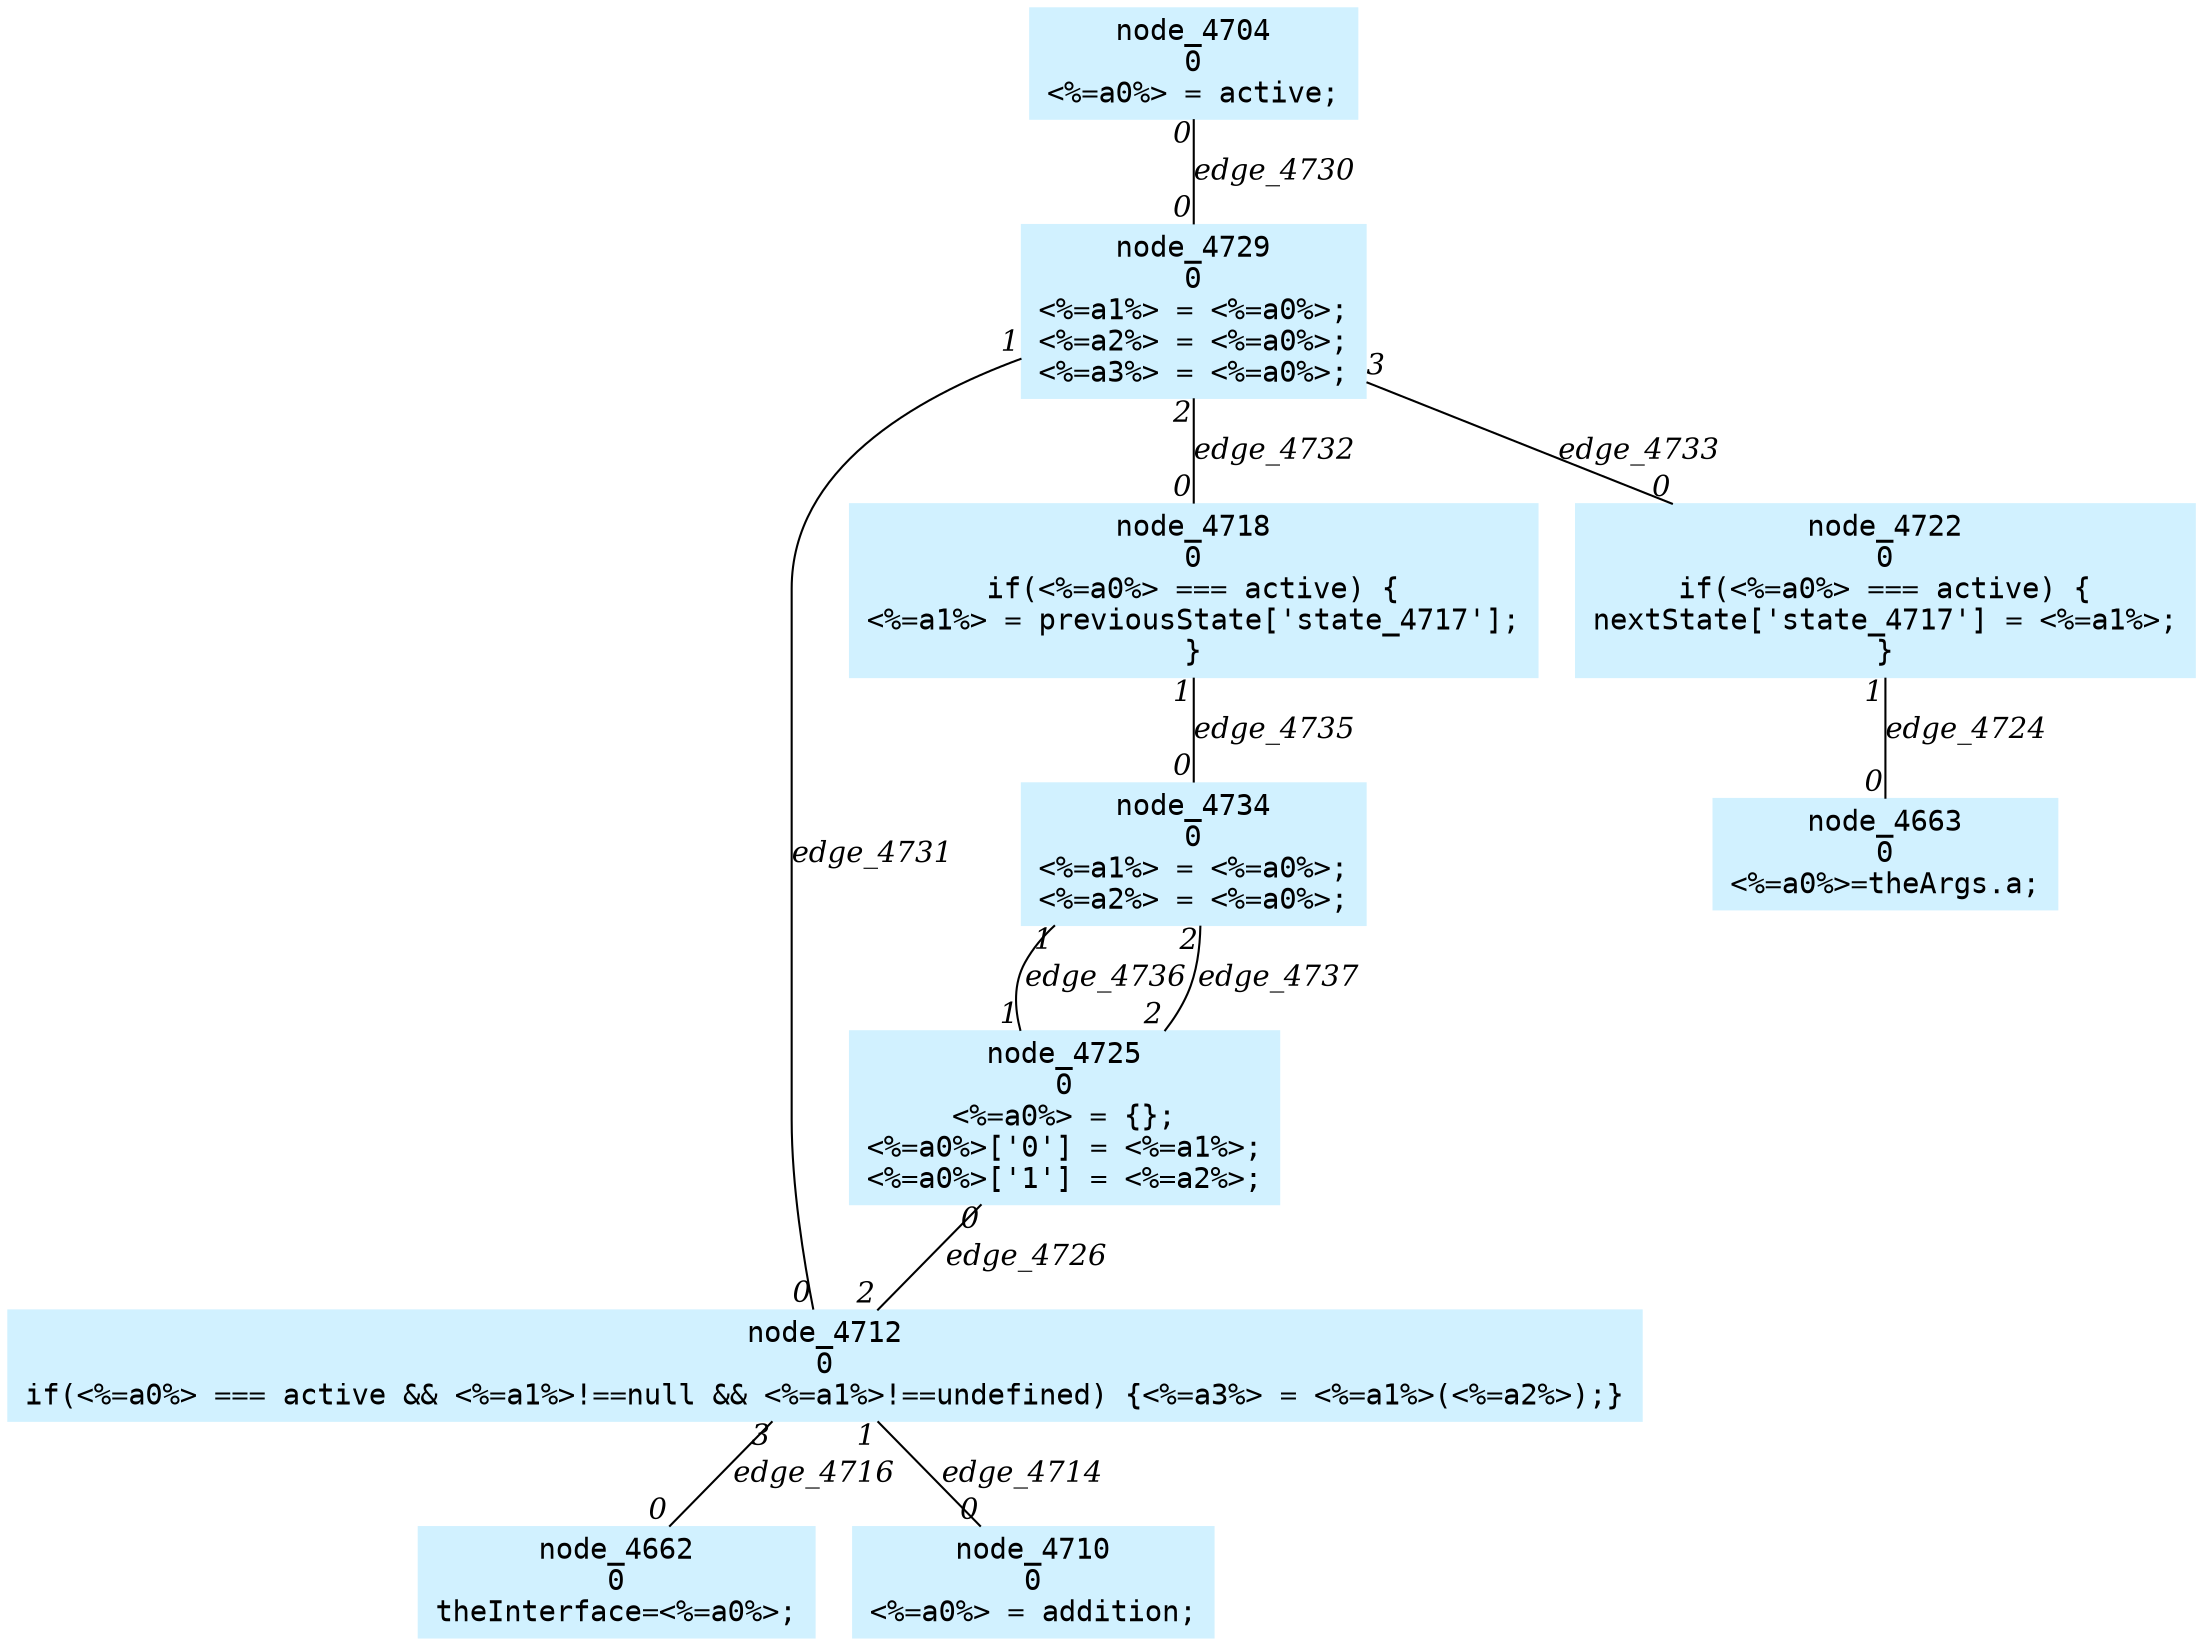 digraph g{node_4662 [shape=box, style=filled, color="#d1f1ff", fontname="Courier", label="node_4662
0
theInterface=<%=a0%>;
" ]
node_4663 [shape=box, style=filled, color="#d1f1ff", fontname="Courier", label="node_4663
0
<%=a0%>=theArgs.a;
" ]
node_4704 [shape=box, style=filled, color="#d1f1ff", fontname="Courier", label="node_4704
0
<%=a0%> = active;
" ]
node_4710 [shape=box, style=filled, color="#d1f1ff", fontname="Courier", label="node_4710
0
<%=a0%> = addition;
" ]
node_4712 [shape=box, style=filled, color="#d1f1ff", fontname="Courier", label="node_4712
0
if(<%=a0%> === active && <%=a1%>!==null && <%=a1%>!==undefined) {<%=a3%> = <%=a1%>(<%=a2%>);}
" ]
node_4718 [shape=box, style=filled, color="#d1f1ff", fontname="Courier", label="node_4718
0
if(<%=a0%> === active) {
<%=a1%> = previousState['state_4717'];
}
" ]
node_4722 [shape=box, style=filled, color="#d1f1ff", fontname="Courier", label="node_4722
0
if(<%=a0%> === active) {
nextState['state_4717'] = <%=a1%>;
}
" ]
node_4725 [shape=box, style=filled, color="#d1f1ff", fontname="Courier", label="node_4725
0
<%=a0%> = {};
<%=a0%>['0'] = <%=a1%>;
<%=a0%>['1'] = <%=a2%>;
" ]
node_4729 [shape=box, style=filled, color="#d1f1ff", fontname="Courier", label="node_4729
0
<%=a1%> = <%=a0%>;
<%=a2%> = <%=a0%>;
<%=a3%> = <%=a0%>;
" ]
node_4734 [shape=box, style=filled, color="#d1f1ff", fontname="Courier", label="node_4734
0
<%=a1%> = <%=a0%>;
<%=a2%> = <%=a0%>;
" ]
node_4712 -> node_4710 [dir=none, arrowHead=none, fontname="Times-Italic", label="edge_4714",  headlabel="0", taillabel="1" ]
node_4712 -> node_4662 [dir=none, arrowHead=none, fontname="Times-Italic", label="edge_4716",  headlabel="0", taillabel="3" ]
node_4722 -> node_4663 [dir=none, arrowHead=none, fontname="Times-Italic", label="edge_4724",  headlabel="0", taillabel="1" ]
node_4725 -> node_4712 [dir=none, arrowHead=none, fontname="Times-Italic", label="edge_4726",  headlabel="2", taillabel="0" ]
node_4704 -> node_4729 [dir=none, arrowHead=none, fontname="Times-Italic", label="edge_4730",  headlabel="0", taillabel="0" ]
node_4729 -> node_4712 [dir=none, arrowHead=none, fontname="Times-Italic", label="edge_4731",  headlabel="0", taillabel="1" ]
node_4729 -> node_4718 [dir=none, arrowHead=none, fontname="Times-Italic", label="edge_4732",  headlabel="0", taillabel="2" ]
node_4729 -> node_4722 [dir=none, arrowHead=none, fontname="Times-Italic", label="edge_4733",  headlabel="0", taillabel="3" ]
node_4718 -> node_4734 [dir=none, arrowHead=none, fontname="Times-Italic", label="edge_4735",  headlabel="0", taillabel="1" ]
node_4734 -> node_4725 [dir=none, arrowHead=none, fontname="Times-Italic", label="edge_4736",  headlabel="1", taillabel="1" ]
node_4734 -> node_4725 [dir=none, arrowHead=none, fontname="Times-Italic", label="edge_4737",  headlabel="2", taillabel="2" ]
}